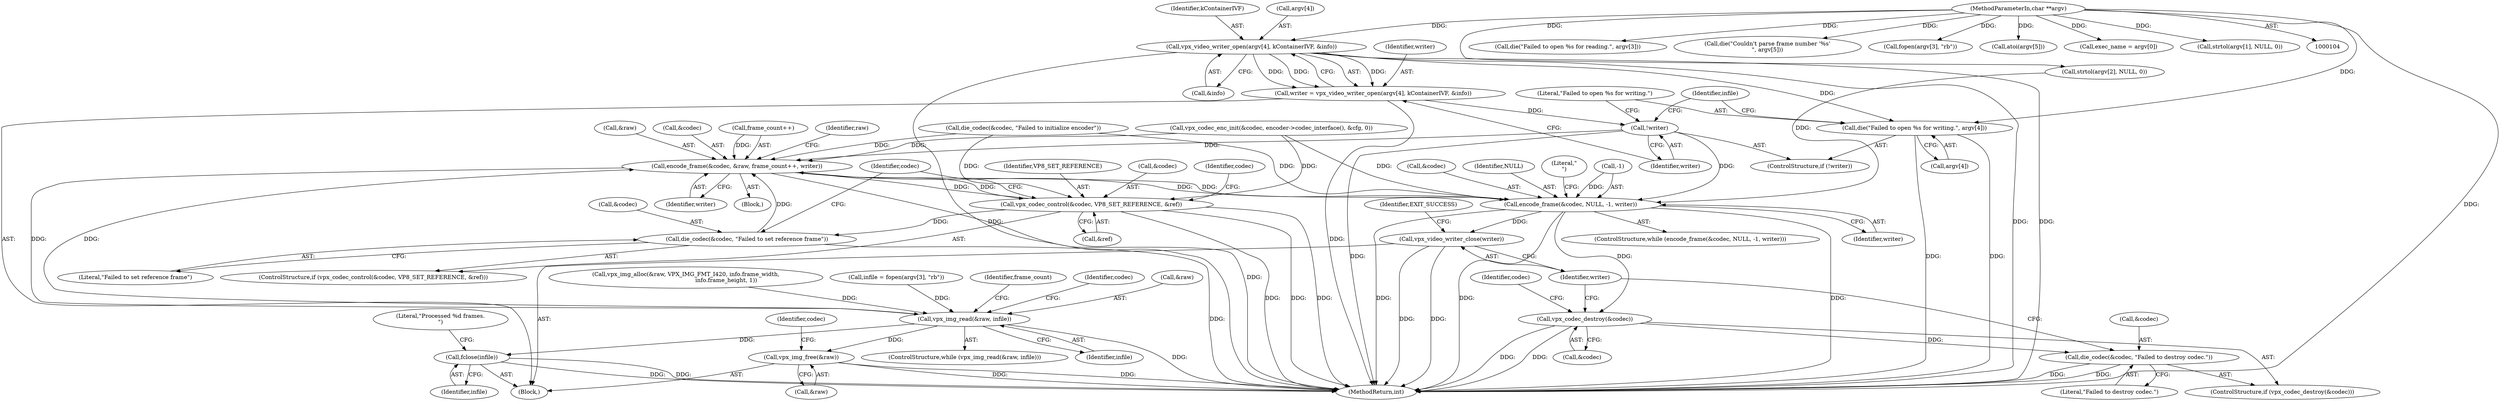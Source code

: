 digraph "0_Android_5a9753fca56f0eeb9f61e342b2fccffc364f9426_23@API" {
"1000335" [label="(Call,vpx_video_writer_open(argv[4], kContainerIVF, &info))"];
"1000106" [label="(MethodParameterIn,char **argv)"];
"1000333" [label="(Call,writer = vpx_video_writer_open(argv[4], kContainerIVF, &info))"];
"1000343" [label="(Call,!writer)"];
"1000411" [label="(Call,encode_frame(&codec, &raw, frame_count++, writer))"];
"1000377" [label="(Call,vpx_img_read(&raw, infile))"];
"1000430" [label="(Call,fclose(infile))"];
"1000435" [label="(Call,vpx_img_free(&raw))"];
"1000401" [label="(Call,vpx_codec_control(&codec, VP8_SET_REFERENCE, &ref))"];
"1000407" [label="(Call,die_codec(&codec, \"Failed to set reference frame\"))"];
"1000420" [label="(Call,encode_frame(&codec, NULL, -1, writer))"];
"1000439" [label="(Call,vpx_codec_destroy(&codec))"];
"1000442" [label="(Call,die_codec(&codec, \"Failed to destroy codec.\"))"];
"1000446" [label="(Call,vpx_video_writer_close(writer))"];
"1000345" [label="(Call,die(\"Failed to open %s for writing.\", argv[4]))"];
"1000408" [label="(Call,&codec)"];
"1000380" [label="(Identifier,infile)"];
"1000405" [label="(Call,&ref)"];
"1000445" [label="(Literal,\"Failed to destroy codec.\")"];
"1000422" [label="(Identifier,codec)"];
"1000359" [label="(Call,die(\"Failed to open %s for reading.\", argv[3]))"];
"1000438" [label="(ControlStructure,if (vpx_codec_destroy(&codec)))"];
"1000420" [label="(Call,encode_frame(&codec, NULL, -1, writer))"];
"1000176" [label="(Call,die(\"Couldn't parse frame number '%s'\n\", argv[5]))"];
"1000339" [label="(Identifier,kContainerIVF)"];
"1000342" [label="(ControlStructure,if (!writer))"];
"1000411" [label="(Call,encode_frame(&codec, &raw, frame_count++, writer))"];
"1000340" [label="(Call,&info)"];
"1000344" [label="(Identifier,writer)"];
"1000377" [label="(Call,vpx_img_read(&raw, infile))"];
"1000414" [label="(Call,&raw)"];
"1000450" [label="(MethodReturn,int)"];
"1000410" [label="(Literal,\"Failed to set reference frame\")"];
"1000354" [label="(Call,fopen(argv[3], \"rb\"))"];
"1000444" [label="(Identifier,codec)"];
"1000447" [label="(Identifier,writer)"];
"1000436" [label="(Call,&raw)"];
"1000404" [label="(Identifier,VP8_SET_REFERENCE)"];
"1000426" [label="(Identifier,writer)"];
"1000421" [label="(Call,&codec)"];
"1000419" [label="(ControlStructure,while (encode_frame(&codec, NULL, -1, writer)))"];
"1000402" [label="(Call,&codec)"];
"1000169" [label="(Call,atoi(argv[5]))"];
"1000412" [label="(Call,&codec)"];
"1000449" [label="(Identifier,EXIT_SUCCESS)"];
"1000439" [label="(Call,vpx_codec_destroy(&codec))"];
"1000433" [label="(Literal,\"Processed %d frames.\n\")"];
"1000407" [label="(Call,die_codec(&codec, \"Failed to set reference frame\"))"];
"1000441" [label="(Identifier,codec)"];
"1000147" [label="(Call,exec_name = argv[0])"];
"1000435" [label="(Call,vpx_img_free(&raw))"];
"1000192" [label="(Call,strtol(argv[1], NULL, 0))"];
"1000401" [label="(Call,vpx_codec_control(&codec, VP8_SET_REFERENCE, &ref))"];
"1000378" [label="(Call,&raw)"];
"1000336" [label="(Call,argv[4])"];
"1000106" [label="(MethodParameterIn,char **argv)"];
"1000423" [label="(Identifier,NULL)"];
"1000346" [label="(Literal,\"Failed to open %s for writing.\")"];
"1000353" [label="(Identifier,infile)"];
"1000261" [label="(Call,vpx_img_alloc(&raw, VPX_IMG_FMT_I420, info.frame_width,\n                                             info.frame_height, 1))"];
"1000202" [label="(Call,strtol(argv[2], NULL, 0))"];
"1000333" [label="(Call,writer = vpx_video_writer_open(argv[4], kContainerIVF, &info))"];
"1000379" [label="(Identifier,raw)"];
"1000430" [label="(Call,fclose(infile))"];
"1000409" [label="(Identifier,codec)"];
"1000416" [label="(Call,frame_count++)"];
"1000400" [label="(ControlStructure,if (vpx_codec_control(&codec, VP8_SET_REFERENCE, &ref)))"];
"1000376" [label="(ControlStructure,while (vpx_img_read(&raw, infile)))"];
"1000343" [label="(Call,!writer)"];
"1000418" [label="(Identifier,writer)"];
"1000352" [label="(Call,infile = fopen(argv[3], \"rb\"))"];
"1000429" [label="(Literal,\"\n\")"];
"1000442" [label="(Call,die_codec(&codec, \"Failed to destroy codec.\"))"];
"1000440" [label="(Call,&codec)"];
"1000334" [label="(Identifier,writer)"];
"1000424" [label="(Call,-1)"];
"1000345" [label="(Call,die(\"Failed to open %s for writing.\", argv[4]))"];
"1000335" [label="(Call,vpx_video_writer_open(argv[4], kContainerIVF, &info))"];
"1000385" [label="(Identifier,frame_count)"];
"1000431" [label="(Identifier,infile)"];
"1000347" [label="(Call,argv[4])"];
"1000413" [label="(Identifier,codec)"];
"1000446" [label="(Call,vpx_video_writer_close(writer))"];
"1000443" [label="(Call,&codec)"];
"1000365" [label="(Call,vpx_codec_enc_init(&codec, encoder->codec_interface(), &cfg, 0))"];
"1000372" [label="(Call,die_codec(&codec, \"Failed to initialize encoder\"))"];
"1000107" [label="(Block,)"];
"1000381" [label="(Block,)"];
"1000335" -> "1000333"  [label="AST: "];
"1000335" -> "1000340"  [label="CFG: "];
"1000336" -> "1000335"  [label="AST: "];
"1000339" -> "1000335"  [label="AST: "];
"1000340" -> "1000335"  [label="AST: "];
"1000333" -> "1000335"  [label="CFG: "];
"1000335" -> "1000450"  [label="DDG: "];
"1000335" -> "1000450"  [label="DDG: "];
"1000335" -> "1000450"  [label="DDG: "];
"1000335" -> "1000333"  [label="DDG: "];
"1000335" -> "1000333"  [label="DDG: "];
"1000335" -> "1000333"  [label="DDG: "];
"1000106" -> "1000335"  [label="DDG: "];
"1000335" -> "1000345"  [label="DDG: "];
"1000106" -> "1000104"  [label="AST: "];
"1000106" -> "1000450"  [label="DDG: "];
"1000106" -> "1000147"  [label="DDG: "];
"1000106" -> "1000169"  [label="DDG: "];
"1000106" -> "1000176"  [label="DDG: "];
"1000106" -> "1000192"  [label="DDG: "];
"1000106" -> "1000202"  [label="DDG: "];
"1000106" -> "1000345"  [label="DDG: "];
"1000106" -> "1000354"  [label="DDG: "];
"1000106" -> "1000359"  [label="DDG: "];
"1000333" -> "1000107"  [label="AST: "];
"1000334" -> "1000333"  [label="AST: "];
"1000344" -> "1000333"  [label="CFG: "];
"1000333" -> "1000450"  [label="DDG: "];
"1000333" -> "1000343"  [label="DDG: "];
"1000343" -> "1000342"  [label="AST: "];
"1000343" -> "1000344"  [label="CFG: "];
"1000344" -> "1000343"  [label="AST: "];
"1000346" -> "1000343"  [label="CFG: "];
"1000353" -> "1000343"  [label="CFG: "];
"1000343" -> "1000450"  [label="DDG: "];
"1000343" -> "1000411"  [label="DDG: "];
"1000343" -> "1000420"  [label="DDG: "];
"1000411" -> "1000381"  [label="AST: "];
"1000411" -> "1000418"  [label="CFG: "];
"1000412" -> "1000411"  [label="AST: "];
"1000414" -> "1000411"  [label="AST: "];
"1000416" -> "1000411"  [label="AST: "];
"1000418" -> "1000411"  [label="AST: "];
"1000379" -> "1000411"  [label="CFG: "];
"1000411" -> "1000450"  [label="DDG: "];
"1000411" -> "1000377"  [label="DDG: "];
"1000411" -> "1000401"  [label="DDG: "];
"1000401" -> "1000411"  [label="DDG: "];
"1000407" -> "1000411"  [label="DDG: "];
"1000372" -> "1000411"  [label="DDG: "];
"1000365" -> "1000411"  [label="DDG: "];
"1000377" -> "1000411"  [label="DDG: "];
"1000416" -> "1000411"  [label="DDG: "];
"1000411" -> "1000420"  [label="DDG: "];
"1000411" -> "1000420"  [label="DDG: "];
"1000377" -> "1000376"  [label="AST: "];
"1000377" -> "1000380"  [label="CFG: "];
"1000378" -> "1000377"  [label="AST: "];
"1000380" -> "1000377"  [label="AST: "];
"1000385" -> "1000377"  [label="CFG: "];
"1000422" -> "1000377"  [label="CFG: "];
"1000377" -> "1000450"  [label="DDG: "];
"1000261" -> "1000377"  [label="DDG: "];
"1000352" -> "1000377"  [label="DDG: "];
"1000377" -> "1000430"  [label="DDG: "];
"1000377" -> "1000435"  [label="DDG: "];
"1000430" -> "1000107"  [label="AST: "];
"1000430" -> "1000431"  [label="CFG: "];
"1000431" -> "1000430"  [label="AST: "];
"1000433" -> "1000430"  [label="CFG: "];
"1000430" -> "1000450"  [label="DDG: "];
"1000430" -> "1000450"  [label="DDG: "];
"1000435" -> "1000107"  [label="AST: "];
"1000435" -> "1000436"  [label="CFG: "];
"1000436" -> "1000435"  [label="AST: "];
"1000441" -> "1000435"  [label="CFG: "];
"1000435" -> "1000450"  [label="DDG: "];
"1000435" -> "1000450"  [label="DDG: "];
"1000401" -> "1000400"  [label="AST: "];
"1000401" -> "1000405"  [label="CFG: "];
"1000402" -> "1000401"  [label="AST: "];
"1000404" -> "1000401"  [label="AST: "];
"1000405" -> "1000401"  [label="AST: "];
"1000409" -> "1000401"  [label="CFG: "];
"1000413" -> "1000401"  [label="CFG: "];
"1000401" -> "1000450"  [label="DDG: "];
"1000401" -> "1000450"  [label="DDG: "];
"1000401" -> "1000450"  [label="DDG: "];
"1000372" -> "1000401"  [label="DDG: "];
"1000365" -> "1000401"  [label="DDG: "];
"1000401" -> "1000407"  [label="DDG: "];
"1000407" -> "1000400"  [label="AST: "];
"1000407" -> "1000410"  [label="CFG: "];
"1000408" -> "1000407"  [label="AST: "];
"1000410" -> "1000407"  [label="AST: "];
"1000413" -> "1000407"  [label="CFG: "];
"1000407" -> "1000450"  [label="DDG: "];
"1000420" -> "1000419"  [label="AST: "];
"1000420" -> "1000426"  [label="CFG: "];
"1000421" -> "1000420"  [label="AST: "];
"1000423" -> "1000420"  [label="AST: "];
"1000424" -> "1000420"  [label="AST: "];
"1000426" -> "1000420"  [label="AST: "];
"1000429" -> "1000420"  [label="CFG: "];
"1000420" -> "1000450"  [label="DDG: "];
"1000420" -> "1000450"  [label="DDG: "];
"1000420" -> "1000450"  [label="DDG: "];
"1000372" -> "1000420"  [label="DDG: "];
"1000365" -> "1000420"  [label="DDG: "];
"1000202" -> "1000420"  [label="DDG: "];
"1000424" -> "1000420"  [label="DDG: "];
"1000420" -> "1000439"  [label="DDG: "];
"1000420" -> "1000446"  [label="DDG: "];
"1000439" -> "1000438"  [label="AST: "];
"1000439" -> "1000440"  [label="CFG: "];
"1000440" -> "1000439"  [label="AST: "];
"1000444" -> "1000439"  [label="CFG: "];
"1000447" -> "1000439"  [label="CFG: "];
"1000439" -> "1000450"  [label="DDG: "];
"1000439" -> "1000450"  [label="DDG: "];
"1000439" -> "1000442"  [label="DDG: "];
"1000442" -> "1000438"  [label="AST: "];
"1000442" -> "1000445"  [label="CFG: "];
"1000443" -> "1000442"  [label="AST: "];
"1000445" -> "1000442"  [label="AST: "];
"1000447" -> "1000442"  [label="CFG: "];
"1000442" -> "1000450"  [label="DDG: "];
"1000442" -> "1000450"  [label="DDG: "];
"1000446" -> "1000107"  [label="AST: "];
"1000446" -> "1000447"  [label="CFG: "];
"1000447" -> "1000446"  [label="AST: "];
"1000449" -> "1000446"  [label="CFG: "];
"1000446" -> "1000450"  [label="DDG: "];
"1000446" -> "1000450"  [label="DDG: "];
"1000345" -> "1000342"  [label="AST: "];
"1000345" -> "1000347"  [label="CFG: "];
"1000346" -> "1000345"  [label="AST: "];
"1000347" -> "1000345"  [label="AST: "];
"1000353" -> "1000345"  [label="CFG: "];
"1000345" -> "1000450"  [label="DDG: "];
"1000345" -> "1000450"  [label="DDG: "];
}
